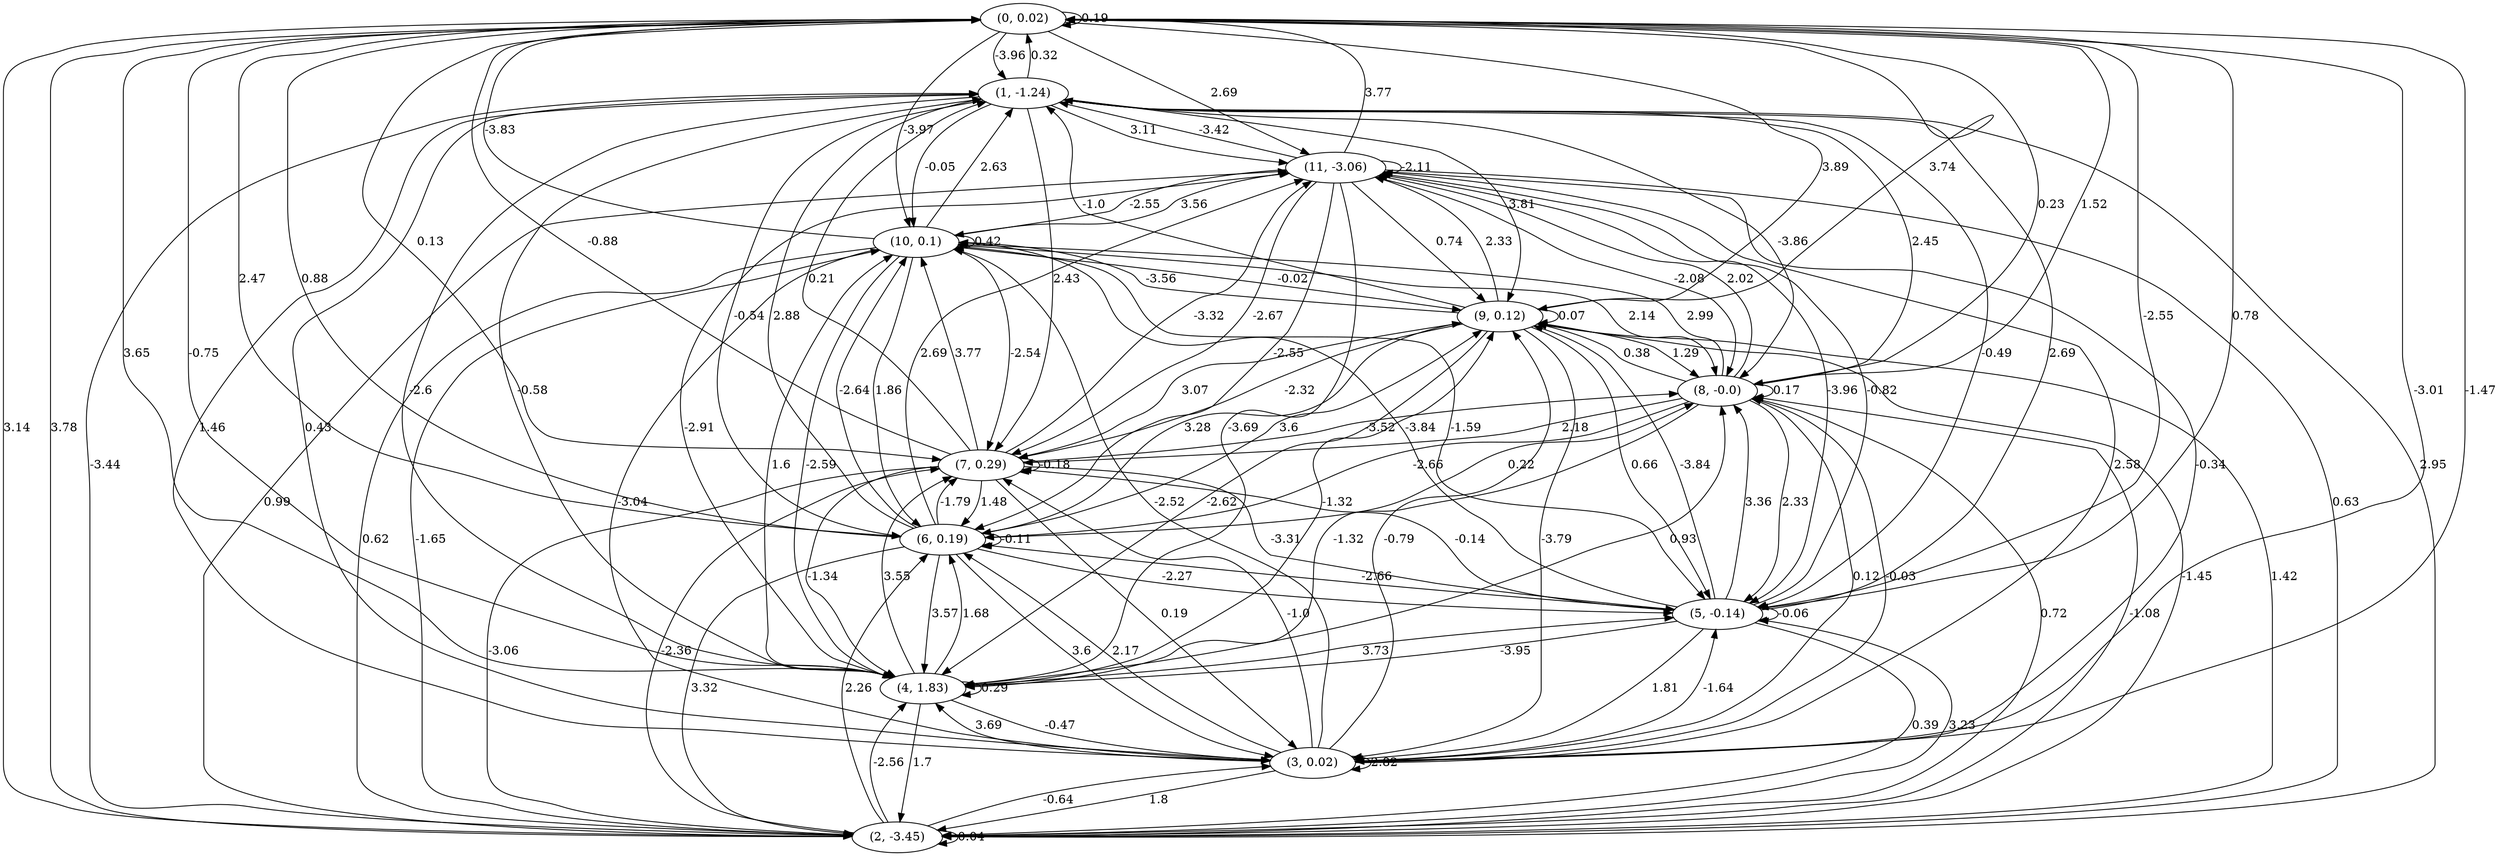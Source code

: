 digraph {
    0 [ label = "(0, 0.02)" ]
    1 [ label = "(1, -1.24)" ]
    2 [ label = "(2, -3.45)" ]
    3 [ label = "(3, 0.02)" ]
    4 [ label = "(4, 1.83)" ]
    5 [ label = "(5, -0.14)" ]
    6 [ label = "(6, 0.19)" ]
    7 [ label = "(7, 0.29)" ]
    8 [ label = "(8, -0.0)" ]
    9 [ label = "(9, 0.12)" ]
    10 [ label = "(10, 0.1)" ]
    11 [ label = "(11, -3.06)" ]
    0 -> 0 [ label = "0.19" ]
    2 -> 2 [ label = "0.04" ]
    3 -> 3 [ label = "2.82" ]
    4 -> 4 [ label = "0.29" ]
    5 -> 5 [ label = "-0.06" ]
    6 -> 6 [ label = "-0.11" ]
    7 -> 7 [ label = "-0.18" ]
    8 -> 8 [ label = "0.17" ]
    9 -> 9 [ label = "0.07" ]
    10 -> 10 [ label = "0.42" ]
    11 -> 11 [ label = "-2.11" ]
    1 -> 0 [ label = "0.32" ]
    2 -> 0 [ label = "3.78" ]
    3 -> 0 [ label = "-1.47" ]
    4 -> 0 [ label = "-0.75" ]
    5 -> 0 [ label = "0.78" ]
    6 -> 0 [ label = "0.88" ]
    7 -> 0 [ label = "-0.88" ]
    8 -> 0 [ label = "1.52" ]
    9 -> 0 [ label = "3.74" ]
    10 -> 0 [ label = "-3.83" ]
    11 -> 0 [ label = "3.77" ]
    0 -> 1 [ label = "-3.96" ]
    2 -> 1 [ label = "-3.44" ]
    3 -> 1 [ label = "0.43" ]
    4 -> 1 [ label = "-0.58" ]
    5 -> 1 [ label = "2.69" ]
    6 -> 1 [ label = "2.88" ]
    7 -> 1 [ label = "0.21" ]
    8 -> 1 [ label = "2.45" ]
    9 -> 1 [ label = "-1.0" ]
    10 -> 1 [ label = "2.63" ]
    11 -> 1 [ label = "-3.42" ]
    0 -> 2 [ label = "3.14" ]
    1 -> 2 [ label = "2.95" ]
    3 -> 2 [ label = "1.8" ]
    4 -> 2 [ label = "1.7" ]
    5 -> 2 [ label = "0.39" ]
    6 -> 2 [ label = "3.32" ]
    7 -> 2 [ label = "-3.06" ]
    8 -> 2 [ label = "0.72" ]
    9 -> 2 [ label = "-1.45" ]
    10 -> 2 [ label = "0.62" ]
    11 -> 2 [ label = "0.63" ]
    0 -> 3 [ label = "-3.01" ]
    1 -> 3 [ label = "1.46" ]
    2 -> 3 [ label = "-0.64" ]
    4 -> 3 [ label = "-0.47" ]
    5 -> 3 [ label = "1.81" ]
    6 -> 3 [ label = "3.6" ]
    7 -> 3 [ label = "0.19" ]
    8 -> 3 [ label = "0.12" ]
    9 -> 3 [ label = "-3.79" ]
    10 -> 3 [ label = "-3.04" ]
    11 -> 3 [ label = "-0.34" ]
    0 -> 4 [ label = "3.65" ]
    1 -> 4 [ label = "-2.6" ]
    2 -> 4 [ label = "-2.56" ]
    3 -> 4 [ label = "3.69" ]
    5 -> 4 [ label = "-3.95" ]
    6 -> 4 [ label = "3.57" ]
    7 -> 4 [ label = "-1.34" ]
    8 -> 4 [ label = "-1.32" ]
    9 -> 4 [ label = "-2.62" ]
    10 -> 4 [ label = "-2.59" ]
    11 -> 4 [ label = "-3.69" ]
    0 -> 5 [ label = "-2.55" ]
    1 -> 5 [ label = "-0.49" ]
    2 -> 5 [ label = "3.23" ]
    3 -> 5 [ label = "-1.64" ]
    4 -> 5 [ label = "3.73" ]
    6 -> 5 [ label = "-2.27" ]
    7 -> 5 [ label = "-3.31" ]
    8 -> 5 [ label = "2.33" ]
    9 -> 5 [ label = "0.66" ]
    10 -> 5 [ label = "-1.59" ]
    11 -> 5 [ label = "-3.96" ]
    0 -> 6 [ label = "2.47" ]
    1 -> 6 [ label = "-0.54" ]
    2 -> 6 [ label = "2.26" ]
    3 -> 6 [ label = "2.17" ]
    4 -> 6 [ label = "1.68" ]
    5 -> 6 [ label = "-2.66" ]
    7 -> 6 [ label = "1.48" ]
    8 -> 6 [ label = "-2.66" ]
    9 -> 6 [ label = "3.28" ]
    10 -> 6 [ label = "1.86" ]
    11 -> 6 [ label = "-2.55" ]
    0 -> 7 [ label = "0.13" ]
    1 -> 7 [ label = "2.43" ]
    2 -> 7 [ label = "-2.36" ]
    3 -> 7 [ label = "-1.0" ]
    4 -> 7 [ label = "3.55" ]
    5 -> 7 [ label = "-0.14" ]
    6 -> 7 [ label = "-1.79" ]
    8 -> 7 [ label = "2.18" ]
    9 -> 7 [ label = "-2.32" ]
    10 -> 7 [ label = "-2.54" ]
    11 -> 7 [ label = "-2.67" ]
    0 -> 8 [ label = "0.23" ]
    1 -> 8 [ label = "-3.86" ]
    2 -> 8 [ label = "-1.08" ]
    3 -> 8 [ label = "-0.03" ]
    4 -> 8 [ label = "0.93" ]
    5 -> 8 [ label = "3.36" ]
    6 -> 8 [ label = "0.22" ]
    7 -> 8 [ label = "-3.52" ]
    9 -> 8 [ label = "1.29" ]
    10 -> 8 [ label = "2.14" ]
    11 -> 8 [ label = "-2.08" ]
    0 -> 9 [ label = "3.89" ]
    1 -> 9 [ label = "3.81" ]
    2 -> 9 [ label = "1.42" ]
    3 -> 9 [ label = "-0.79" ]
    4 -> 9 [ label = "-1.32" ]
    5 -> 9 [ label = "-3.84" ]
    6 -> 9 [ label = "3.6" ]
    7 -> 9 [ label = "3.07" ]
    8 -> 9 [ label = "0.38" ]
    10 -> 9 [ label = "-0.02" ]
    11 -> 9 [ label = "0.74" ]
    0 -> 10 [ label = "-3.97" ]
    1 -> 10 [ label = "-0.05" ]
    2 -> 10 [ label = "-1.65" ]
    3 -> 10 [ label = "-2.52" ]
    4 -> 10 [ label = "1.6" ]
    5 -> 10 [ label = "-3.84" ]
    6 -> 10 [ label = "-2.64" ]
    7 -> 10 [ label = "3.77" ]
    8 -> 10 [ label = "2.99" ]
    9 -> 10 [ label = "-3.56" ]
    11 -> 10 [ label = "-2.55" ]
    0 -> 11 [ label = "2.69" ]
    1 -> 11 [ label = "3.11" ]
    2 -> 11 [ label = "0.99" ]
    3 -> 11 [ label = "2.58" ]
    4 -> 11 [ label = "-2.91" ]
    5 -> 11 [ label = "-0.82" ]
    6 -> 11 [ label = "2.69" ]
    7 -> 11 [ label = "-3.32" ]
    8 -> 11 [ label = "2.02" ]
    9 -> 11 [ label = "2.33" ]
    10 -> 11 [ label = "3.56" ]
}

